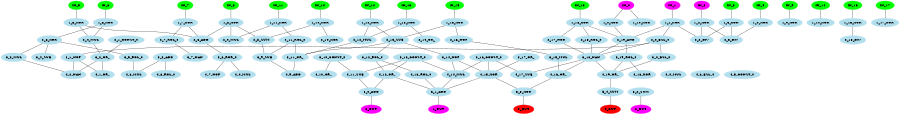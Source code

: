 digraph EACircuit {
rankdir=BT;
edge [dir=none];
size="6,6";
ordering=out;
node [color=magenta, style=filled];
"IN_0";
"IN_1";
"IN_2";
node [color=green, style=filled];
"IN_3";
"IN_4";
"IN_5";
"IN_6";
"IN_7";
"IN_8";
"IN_9";
"IN_10";
"IN_11";
"IN_12";
"IN_13";
"IN_14";
"IN_15";
"IN_16";
"IN_17";
"IN_18";
node [color=lightblue2, style=filled];
{ rank=same; "1_0_XOR"; "1_1_XOR"; "1_2_XOR"; "1_3_XOR"; "1_4_XOR"; "1_5_XOR"; "1_6_XOR"; "1_7_XOR"; "1_8_XOR"; "1_9_XOR"; "1_10_XOR"; "1_11_XOR"; "1_12_XOR"; "1_13_XOR"; "1_14_XOR"; "1_15_XOR"; "1_16_XOR"; "1_17_XOR"; "1_18_XOR"; "1_19_XOR"; }
"1_0_XOR" -> "IN_0";
"1_1_XOR" -> "IN_1";
"1_2_XOR" -> "IN_2";
"1_3_XOR" -> "IN_3";
"1_4_XOR" -> "IN_4";
"1_5_XOR" -> "IN_5";
"1_6_XOR" -> "IN_6";
"1_7_XOR" -> "IN_7";
"1_8_XOR" -> "IN_8";
"1_9_XOR" -> "IN_9";
"1_10_XOR" -> "IN_10";
"1_11_XOR" -> "IN_11";
"1_12_XOR" -> "IN_12";
"1_13_XOR" -> "IN_13";
"1_14_XOR" -> "IN_14";
"1_15_XOR" -> "IN_15";
"1_16_XOR" -> "IN_16";
"1_17_XOR" -> "IN_17";
"1_18_XOR" -> "IN_18";
"1_19_XOR" -> "IN_0";
node [color=lightblue2, style=filled];
{ rank=same; "2_0_BSL_0"; "2_1_CONST_0"; "2_2_DIV"; "2_3_DIV"; "2_4_MUL"; "2_5_XOR"; "2_6_ADD"; "2_7_ROL_0"; "2_8_SUM"; "2_9_MUL"; "2_10_XOR"; "2_11_ROL_0"; "2_12_MUL"; "2_13_SUB"; "2_14_OR_"; "2_15_DIV"; "2_16_NOP"; "2_17_NOR"; "2_18_ROL_0"; "2_19_AND"; }
"2_0_BSL_0" -> "1_1_XOR";
"2_2_DIV" -> "1_1_XOR";
"2_2_DIV" -> "1_2_XOR";
"2_2_DIV" -> "1_3_XOR";
"2_3_DIV" -> "1_2_XOR";
"2_3_DIV" -> "1_3_XOR";
"2_3_DIV" -> "1_4_XOR";
"2_4_MUL" -> "1_5_XOR";
"2_4_MUL" -> "1_6_XOR";
"2_5_XOR" -> "1_6_XOR";
"2_6_ADD" -> "1_5_XOR";
"2_6_ADD" -> "1_7_XOR";
"2_6_ADD" -> "1_8_XOR";
"2_7_ROL_0" -> "1_7_XOR";
"2_8_SUM" -> "1_8_XOR";
"2_8_SUM" -> "1_10_XOR";
"2_9_MUL" -> "1_8_XOR";
"2_9_MUL" -> "1_11_XOR";
"2_10_XOR" -> "1_10_XOR";
"2_11_ROL_0" -> "1_11_XOR";
"2_12_MUL" -> "1_12_XOR";
"2_12_MUL" -> "1_13_XOR";
"2_13_SUB" -> "1_12_XOR";
"2_13_SUB" -> "1_15_XOR";
"2_14_OR_" -> "1_13_XOR";
"2_15_DIV" -> "1_16_XOR";
"2_16_NOP" -> "1_15_XOR";
"2_17_NOR" -> "1_18_XOR";
"2_18_ROL_0" -> "1_18_XOR";
"2_19_AND" -> "1_18_XOR";
"2_19_AND" -> "1_0_XOR";
"2_19_AND" -> "1_1_XOR";
node [color=lightblue2, style=filled];
{ rank=same; "3_0_BSL_0"; "3_1_NOP"; "3_2_OR_"; "3_3_MUL"; "3_4_SUB"; "3_5_ROL_0"; "3_6_ROR_0"; "3_7_NAN"; "3_8_ADD"; "3_9_SUB"; "3_10_CONST_0"; "3_11_OR_"; "3_12_ROL_0"; "3_13_CONST_0"; "3_14_NOP"; "3_15_MUL"; "3_16_CONST_0"; "3_17_OR_"; "3_18_NAN"; "3_19_ROL_0"; }
"3_0_BSL_0" -> "2_0_BSL_0";
"3_1_NOP" -> "2_0_BSL_0";
"3_2_OR_" -> "2_1_CONST_0";
"3_2_OR_" -> "2_4_MUL";
"3_3_MUL" -> "2_5_XOR";
"3_4_SUB" -> "2_5_XOR";
"3_5_ROL_0" -> "2_5_XOR";
"3_6_ROR_0" -> "2_6_ADD";
"3_7_NAN" -> "2_7_ROL_0";
"3_9_SUB" -> "2_8_SUM";
"3_9_SUB" -> "2_11_ROL_0";
"3_11_OR_" -> "2_11_ROL_0";
"3_11_OR_" -> "2_12_MUL";
"3_11_OR_" -> "2_13_SUB";
"3_12_ROL_0" -> "2_13_SUB";
"3_14_NOP" -> "2_13_SUB";
"3_15_MUL" -> "2_16_NOP";
"3_18_NAN" -> "2_17_NOR";
"3_18_NAN" -> "2_18_ROL_0";
"3_18_NAN" -> "2_19_AND";
"3_18_NAN" -> "2_0_BSL_0";
"3_19_ROL_0" -> "2_19_AND";
node [color=lightblue2, style=filled];
{ rank=same; "4_0_MUL"; "4_1_OR_"; "4_2_NAN"; "4_3_BSL_0"; "4_4_MUL"; "4_5_CONST_0"; "4_6_MUL"; "4_7_NOP"; "4_8_ROL_0"; "4_9_ADD"; "4_10_OR_"; "4_11_SUB"; "4_12_OR_"; "4_13_ROL_0"; "4_14_MUL"; "4_15_XOR"; "4_16_OR_"; "4_17_SUB"; "4_18_XOR"; "4_19_OR_"; }
"4_1_OR_" -> "3_1_NOP";
"4_1_OR_" -> "3_2_OR_";
"4_2_NAN" -> "3_1_NOP";
"4_2_NAN" -> "3_2_OR_";
"4_2_NAN" -> "3_3_MUL";
"4_4_MUL" -> "3_6_ROR_0";
"4_6_MUL" -> "3_5_ROL_0";
"4_6_MUL" -> "3_8_ADD";
"4_7_NOP" -> "3_6_ROR_0";
"4_8_ROL_0" -> "3_8_ADD";
"4_9_ADD" -> "3_9_SUB";
"4_9_ADD" -> "3_11_OR_";
"4_10_OR_" -> "3_10_CONST_0";
"4_11_SUB" -> "3_10_CONST_0";
"4_11_SUB" -> "3_13_CONST_0";
"4_12_OR_" -> "3_12_ROL_0";
"4_12_OR_" -> "3_13_CONST_0";
"4_13_ROL_0" -> "3_12_ROL_0";
"4_14_MUL" -> "3_13_CONST_0";
"4_14_MUL" -> "3_14_NOP";
"4_14_MUL" -> "3_16_CONST_0";
"4_15_XOR" -> "3_14_NOP";
"4_15_XOR" -> "3_16_CONST_0";
"4_15_XOR" -> "3_17_OR_";
"4_16_OR_" -> "3_15_MUL";
"4_16_OR_" -> "3_18_NAN";
"4_17_SUB" -> "3_16_CONST_0";
"4_17_SUB" -> "3_18_NAN";
"4_18_XOR" -> "3_19_ROL_0";
"4_19_OR_" -> "3_18_NAN";
"4_19_OR_" -> "3_19_ROL_0";
"4_19_OR_" -> "3_0_BSL_0";
node [color=lightblue2, style=filled];
{ rank=same; "5_0_ADD"; "5_1_ADD"; "5_2_SUM"; "5_3_XOR"; "5_4_SUM"; }
"5_0_ADD" -> "4_11_SUB";
"5_0_ADD" -> "4_12_OR_";
"5_1_ADD" -> "4_12_OR_";
"5_1_ADD" -> "4_13_ROL_0";
"5_1_ADD" -> "4_14_MUL";
"5_1_ADD" -> "4_15_XOR";
"5_3_XOR" -> "4_15_XOR";
"5_3_XOR" -> "4_16_OR_";
"5_4_SUM" -> "4_19_OR_";
node [color=magenta];
"0_OUT" -> "5_0_ADD";
"1_OUT" -> "5_1_ADD";
"2_OUT" -> "5_2_SUM";
node [color=red];
"3_OUT" -> "5_3_XOR";
"4_OUT" -> "5_4_SUM";
}